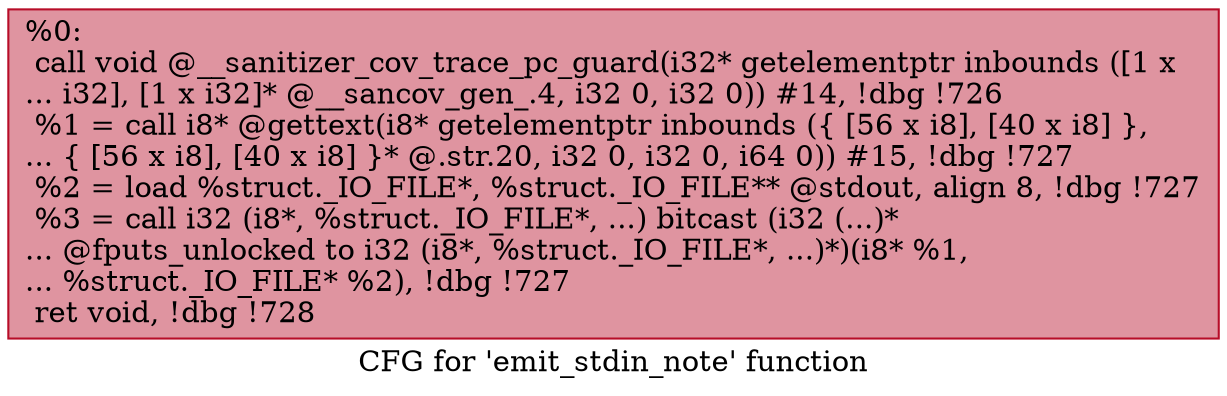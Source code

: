 digraph "CFG for 'emit_stdin_note' function" {
	label="CFG for 'emit_stdin_note' function";

	Node0x555ee4e94c30 [shape=record,color="#b70d28ff", style=filled, fillcolor="#b70d2870",label="{%0:\l  call void @__sanitizer_cov_trace_pc_guard(i32* getelementptr inbounds ([1 x\l... i32], [1 x i32]* @__sancov_gen_.4, i32 0, i32 0)) #14, !dbg !726\l  %1 = call i8* @gettext(i8* getelementptr inbounds (\{ [56 x i8], [40 x i8] \},\l... \{ [56 x i8], [40 x i8] \}* @.str.20, i32 0, i32 0, i64 0)) #15, !dbg !727\l  %2 = load %struct._IO_FILE*, %struct._IO_FILE** @stdout, align 8, !dbg !727\l  %3 = call i32 (i8*, %struct._IO_FILE*, ...) bitcast (i32 (...)*\l... @fputs_unlocked to i32 (i8*, %struct._IO_FILE*, ...)*)(i8* %1,\l... %struct._IO_FILE* %2), !dbg !727\l  ret void, !dbg !728\l}"];
}
